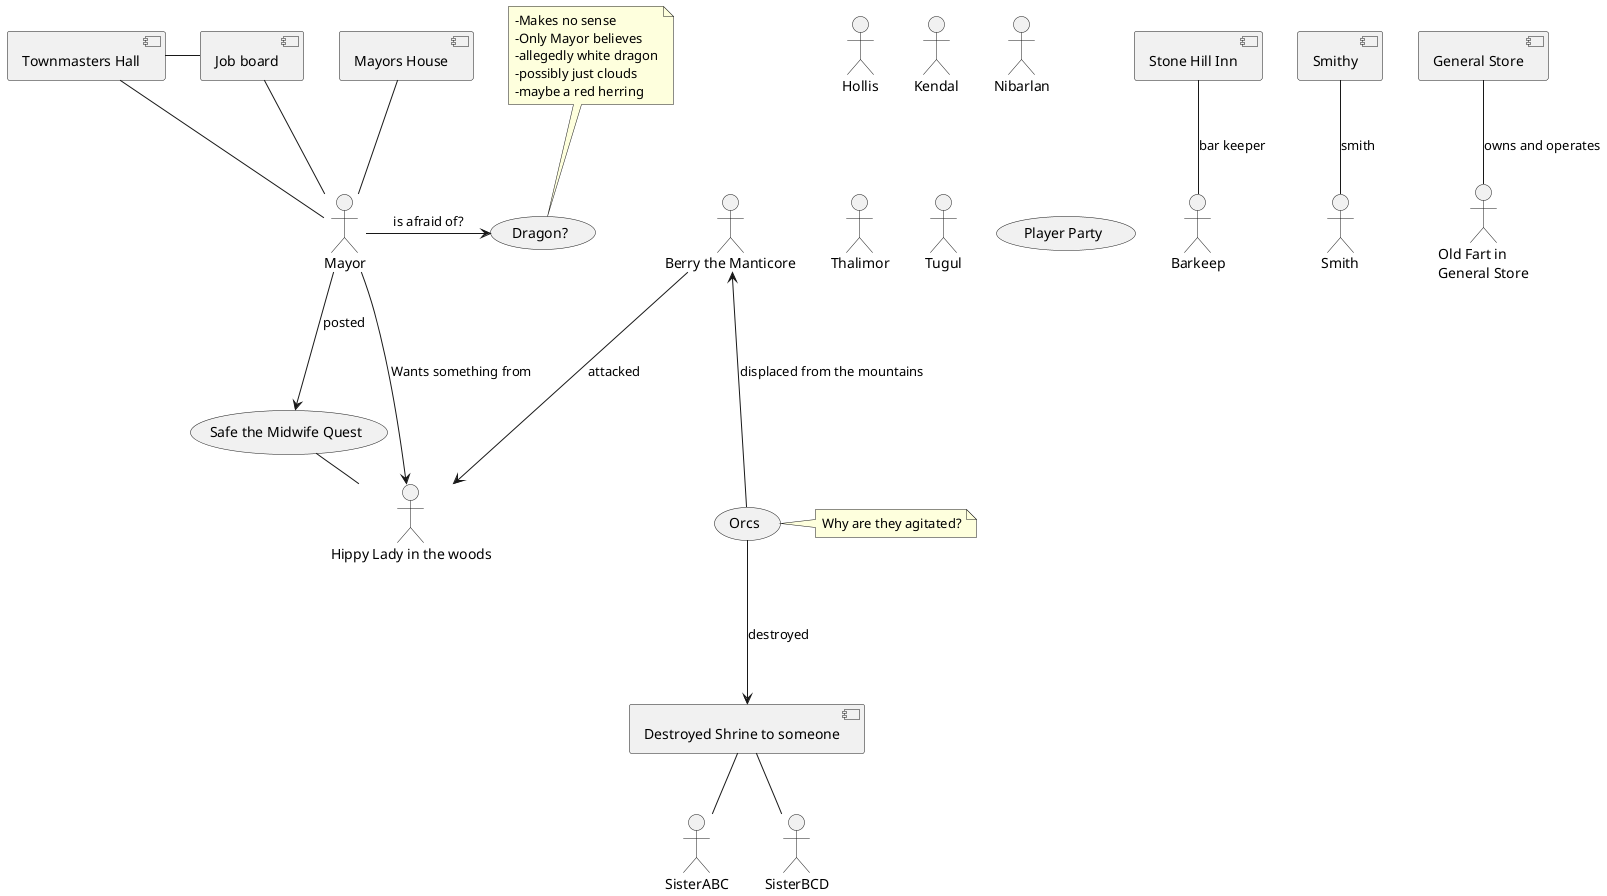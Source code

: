 @startuml Conspiracy Graph

'Actors here:

actor Hollis
actor Kendal
actor Nibarlan
actor Thalimor
actor Tugul

actor Barkeep
actor Smith
actor SisterABC
actor SisterBCD
actor "Old Fart in\nGeneral Store" as generalStoreGuy
actor Mayor
actor "Berry the Manticore" as manticorBerry
actor "Hippy Lady in the woods" as potionSeller

'Locations here

[Stone Hill Inn] as stoneHillInn
[Townmasters Hall] as townHall
[Job board] as jobBoard
[Smithy]
[Destroyed Shrine to someone] as shrine 
[General Store] as generalStore
[Mayors House] as mayorsHouse

'General Concepts?

(Orcs)
(Player Party) as party
(Safe the Midwife Quest) as quest1
(Dragon?) as dragon

'Relations here
    
stoneHillInn -- Barkeep : bar keeper
Smithy -- Smith : smith
shrine -- SisterABC
shrine -- SisterBCD
generalStore -- generalStoreGuy : owns and operates
townHall -- Mayor
mayorsHouse -- Mayor
townHall - jobBoard
jobBoard -- Mayor
manticorBerry <--- Orcs : displaced from the mountains
Orcs ---> shrine : destroyed
Mayor --> quest1 : posted
quest1 - potionSeller
manticorBerry ---> potionSeller : attacked
Mayor ---> potionSeller : Wants something from
dragon <- Mayor : is afraid of?


'Notes
note top of dragon
    -Makes no sense
    -Only Mayor believes
    -allegedly white dragon
    -possibly just clouds
    -maybe a red herring
end note

note right of Orcs
    Why are they agitated?
end note

@enduml
